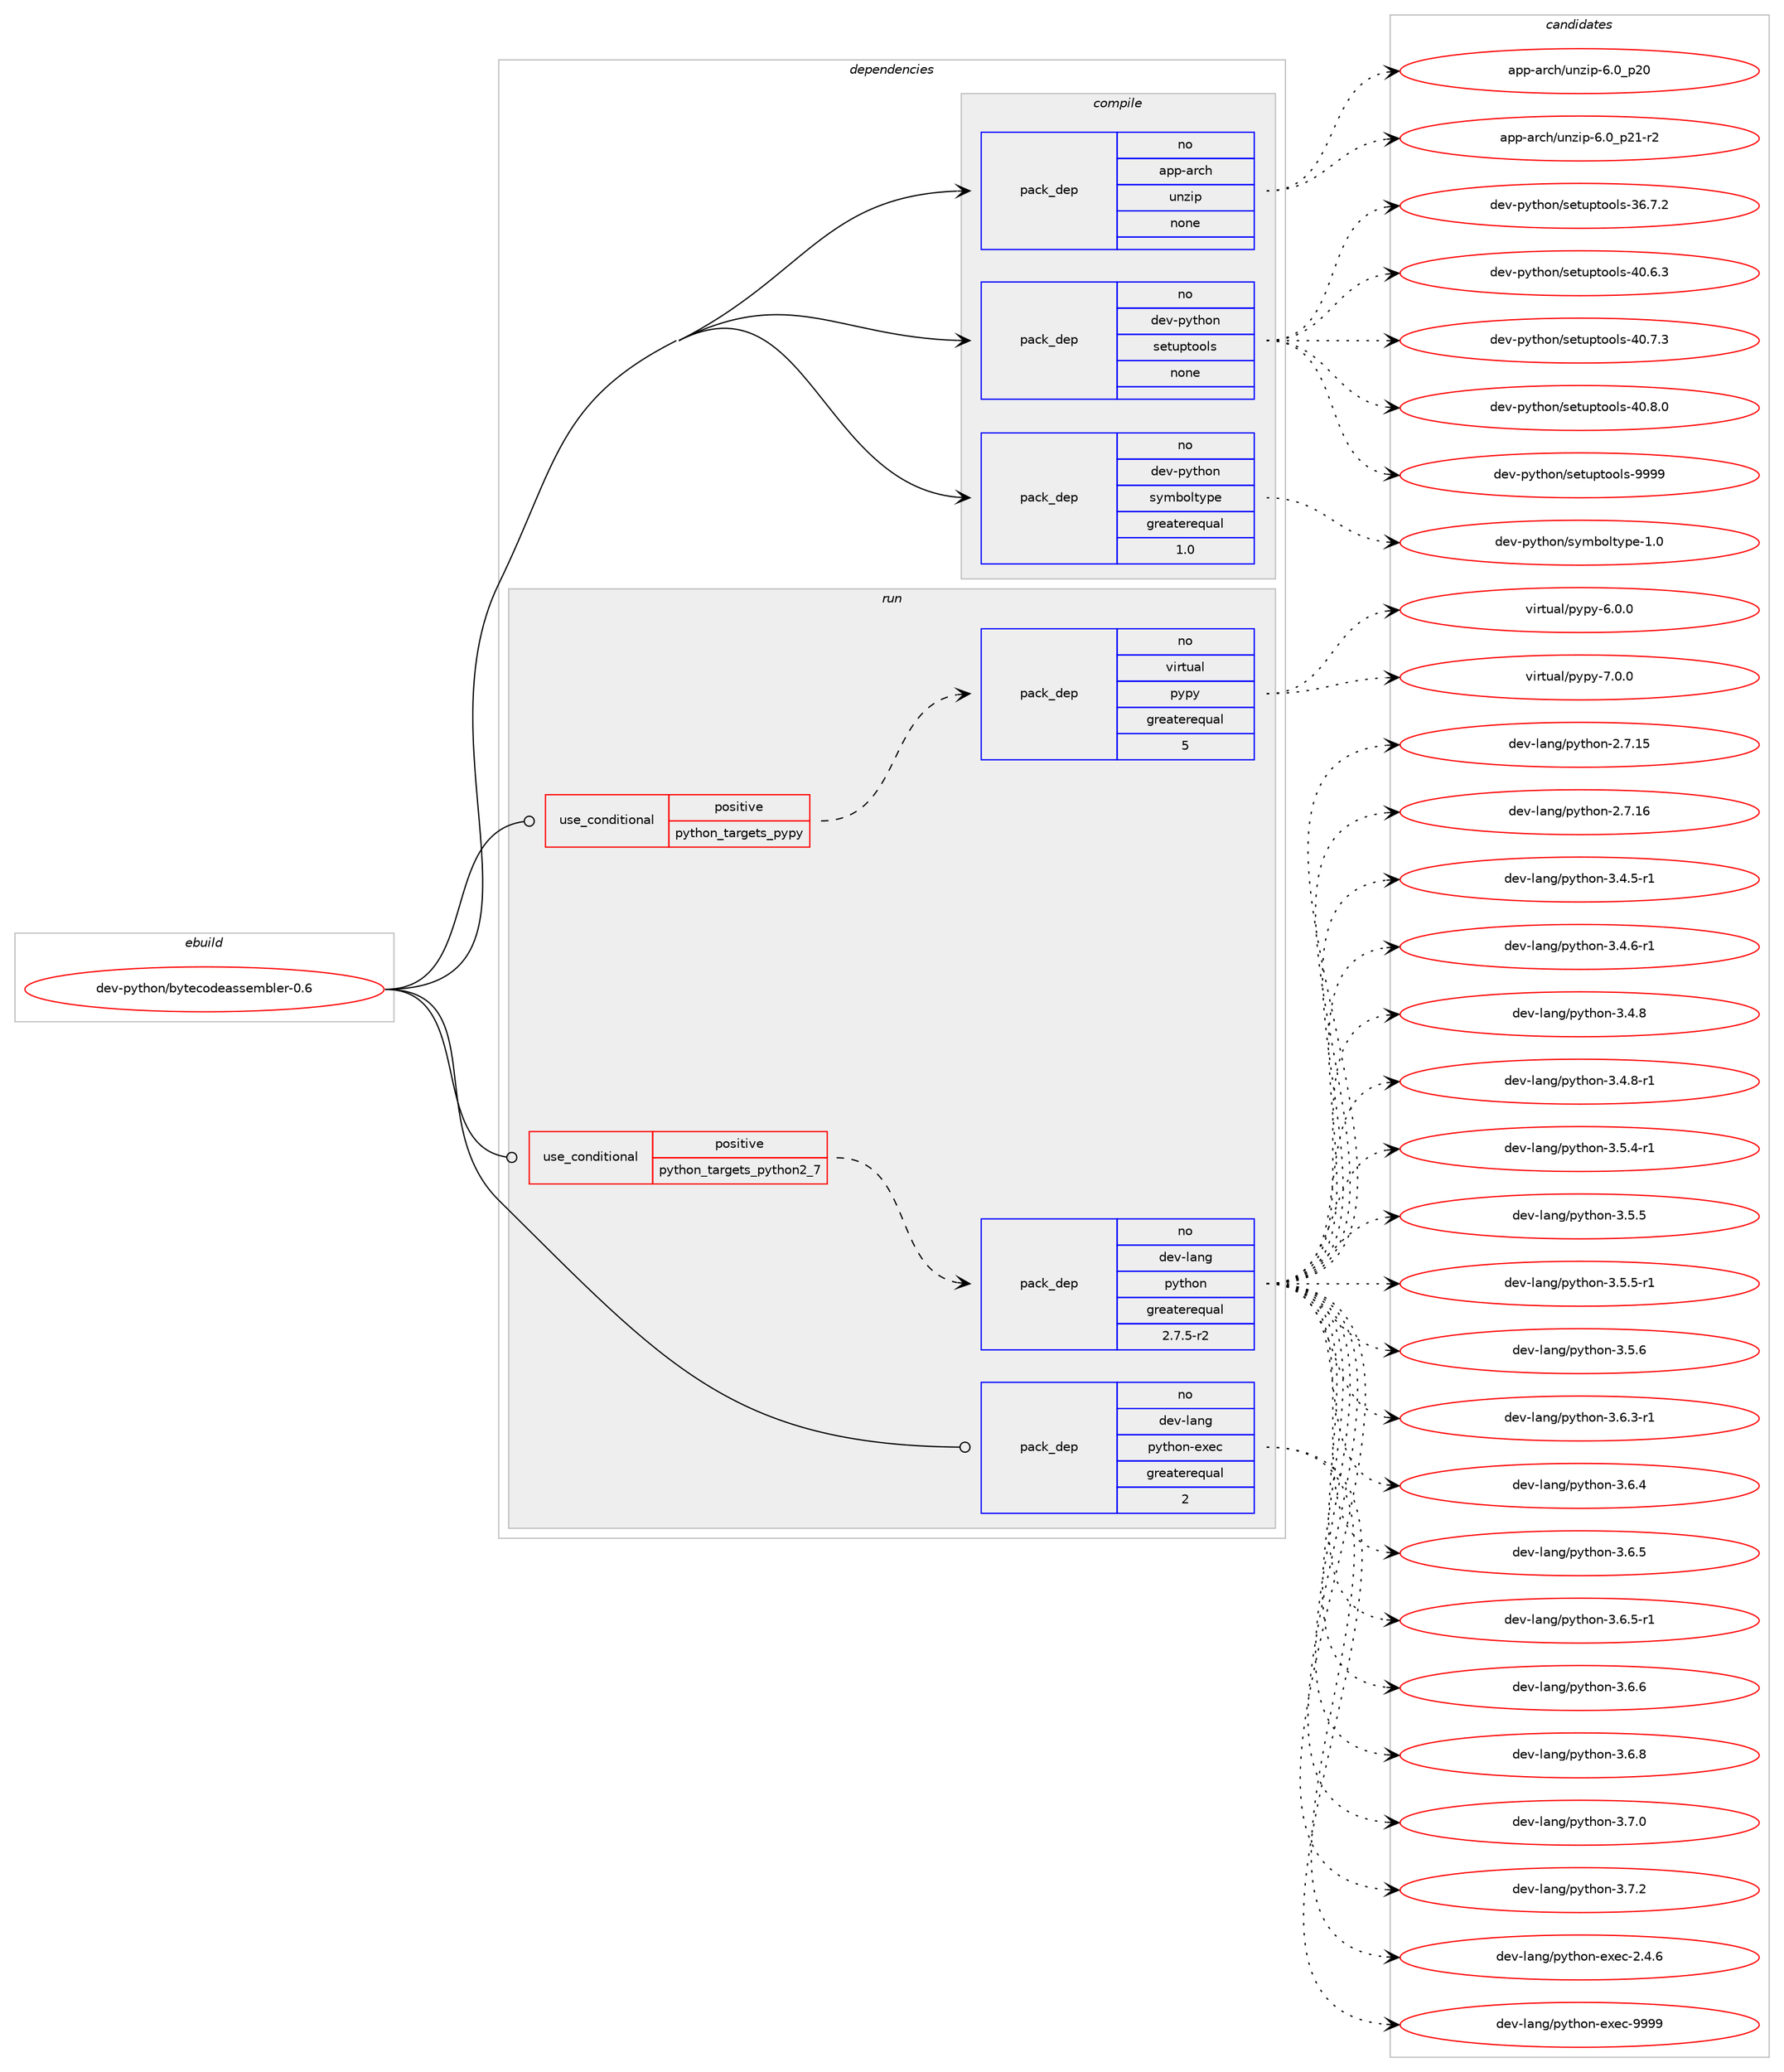 digraph prolog {

# *************
# Graph options
# *************

newrank=true;
concentrate=true;
compound=true;
graph [rankdir=LR,fontname=Helvetica,fontsize=10,ranksep=1.5];#, ranksep=2.5, nodesep=0.2];
edge  [arrowhead=vee];
node  [fontname=Helvetica,fontsize=10];

# **********
# The ebuild
# **********

subgraph cluster_leftcol {
color=gray;
rank=same;
label=<<i>ebuild</i>>;
id [label="dev-python/bytecodeassembler-0.6", color=red, width=4, href="../dev-python/bytecodeassembler-0.6.svg"];
}

# ****************
# The dependencies
# ****************

subgraph cluster_midcol {
color=gray;
label=<<i>dependencies</i>>;
subgraph cluster_compile {
fillcolor="#eeeeee";
style=filled;
label=<<i>compile</i>>;
subgraph pack1006942 {
dependency1402137 [label=<<TABLE BORDER="0" CELLBORDER="1" CELLSPACING="0" CELLPADDING="4" WIDTH="220"><TR><TD ROWSPAN="6" CELLPADDING="30">pack_dep</TD></TR><TR><TD WIDTH="110">no</TD></TR><TR><TD>app-arch</TD></TR><TR><TD>unzip</TD></TR><TR><TD>none</TD></TR><TR><TD></TD></TR></TABLE>>, shape=none, color=blue];
}
id:e -> dependency1402137:w [weight=20,style="solid",arrowhead="vee"];
subgraph pack1006943 {
dependency1402138 [label=<<TABLE BORDER="0" CELLBORDER="1" CELLSPACING="0" CELLPADDING="4" WIDTH="220"><TR><TD ROWSPAN="6" CELLPADDING="30">pack_dep</TD></TR><TR><TD WIDTH="110">no</TD></TR><TR><TD>dev-python</TD></TR><TR><TD>setuptools</TD></TR><TR><TD>none</TD></TR><TR><TD></TD></TR></TABLE>>, shape=none, color=blue];
}
id:e -> dependency1402138:w [weight=20,style="solid",arrowhead="vee"];
subgraph pack1006944 {
dependency1402139 [label=<<TABLE BORDER="0" CELLBORDER="1" CELLSPACING="0" CELLPADDING="4" WIDTH="220"><TR><TD ROWSPAN="6" CELLPADDING="30">pack_dep</TD></TR><TR><TD WIDTH="110">no</TD></TR><TR><TD>dev-python</TD></TR><TR><TD>symboltype</TD></TR><TR><TD>greaterequal</TD></TR><TR><TD>1.0</TD></TR></TABLE>>, shape=none, color=blue];
}
id:e -> dependency1402139:w [weight=20,style="solid",arrowhead="vee"];
}
subgraph cluster_compileandrun {
fillcolor="#eeeeee";
style=filled;
label=<<i>compile and run</i>>;
}
subgraph cluster_run {
fillcolor="#eeeeee";
style=filled;
label=<<i>run</i>>;
subgraph cond371962 {
dependency1402140 [label=<<TABLE BORDER="0" CELLBORDER="1" CELLSPACING="0" CELLPADDING="4"><TR><TD ROWSPAN="3" CELLPADDING="10">use_conditional</TD></TR><TR><TD>positive</TD></TR><TR><TD>python_targets_pypy</TD></TR></TABLE>>, shape=none, color=red];
subgraph pack1006945 {
dependency1402141 [label=<<TABLE BORDER="0" CELLBORDER="1" CELLSPACING="0" CELLPADDING="4" WIDTH="220"><TR><TD ROWSPAN="6" CELLPADDING="30">pack_dep</TD></TR><TR><TD WIDTH="110">no</TD></TR><TR><TD>virtual</TD></TR><TR><TD>pypy</TD></TR><TR><TD>greaterequal</TD></TR><TR><TD>5</TD></TR></TABLE>>, shape=none, color=blue];
}
dependency1402140:e -> dependency1402141:w [weight=20,style="dashed",arrowhead="vee"];
}
id:e -> dependency1402140:w [weight=20,style="solid",arrowhead="odot"];
subgraph cond371963 {
dependency1402142 [label=<<TABLE BORDER="0" CELLBORDER="1" CELLSPACING="0" CELLPADDING="4"><TR><TD ROWSPAN="3" CELLPADDING="10">use_conditional</TD></TR><TR><TD>positive</TD></TR><TR><TD>python_targets_python2_7</TD></TR></TABLE>>, shape=none, color=red];
subgraph pack1006946 {
dependency1402143 [label=<<TABLE BORDER="0" CELLBORDER="1" CELLSPACING="0" CELLPADDING="4" WIDTH="220"><TR><TD ROWSPAN="6" CELLPADDING="30">pack_dep</TD></TR><TR><TD WIDTH="110">no</TD></TR><TR><TD>dev-lang</TD></TR><TR><TD>python</TD></TR><TR><TD>greaterequal</TD></TR><TR><TD>2.7.5-r2</TD></TR></TABLE>>, shape=none, color=blue];
}
dependency1402142:e -> dependency1402143:w [weight=20,style="dashed",arrowhead="vee"];
}
id:e -> dependency1402142:w [weight=20,style="solid",arrowhead="odot"];
subgraph pack1006947 {
dependency1402144 [label=<<TABLE BORDER="0" CELLBORDER="1" CELLSPACING="0" CELLPADDING="4" WIDTH="220"><TR><TD ROWSPAN="6" CELLPADDING="30">pack_dep</TD></TR><TR><TD WIDTH="110">no</TD></TR><TR><TD>dev-lang</TD></TR><TR><TD>python-exec</TD></TR><TR><TD>greaterequal</TD></TR><TR><TD>2</TD></TR></TABLE>>, shape=none, color=blue];
}
id:e -> dependency1402144:w [weight=20,style="solid",arrowhead="odot"];
}
}

# **************
# The candidates
# **************

subgraph cluster_choices {
rank=same;
color=gray;
label=<<i>candidates</i>>;

subgraph choice1006942 {
color=black;
nodesep=1;
choice971121124597114991044711711012210511245544648951125048 [label="app-arch/unzip-6.0_p20", color=red, width=4,href="../app-arch/unzip-6.0_p20.svg"];
choice9711211245971149910447117110122105112455446489511250494511450 [label="app-arch/unzip-6.0_p21-r2", color=red, width=4,href="../app-arch/unzip-6.0_p21-r2.svg"];
dependency1402137:e -> choice971121124597114991044711711012210511245544648951125048:w [style=dotted,weight="100"];
dependency1402137:e -> choice9711211245971149910447117110122105112455446489511250494511450:w [style=dotted,weight="100"];
}
subgraph choice1006943 {
color=black;
nodesep=1;
choice100101118451121211161041111104711510111611711211611111110811545515446554650 [label="dev-python/setuptools-36.7.2", color=red, width=4,href="../dev-python/setuptools-36.7.2.svg"];
choice100101118451121211161041111104711510111611711211611111110811545524846544651 [label="dev-python/setuptools-40.6.3", color=red, width=4,href="../dev-python/setuptools-40.6.3.svg"];
choice100101118451121211161041111104711510111611711211611111110811545524846554651 [label="dev-python/setuptools-40.7.3", color=red, width=4,href="../dev-python/setuptools-40.7.3.svg"];
choice100101118451121211161041111104711510111611711211611111110811545524846564648 [label="dev-python/setuptools-40.8.0", color=red, width=4,href="../dev-python/setuptools-40.8.0.svg"];
choice10010111845112121116104111110471151011161171121161111111081154557575757 [label="dev-python/setuptools-9999", color=red, width=4,href="../dev-python/setuptools-9999.svg"];
dependency1402138:e -> choice100101118451121211161041111104711510111611711211611111110811545515446554650:w [style=dotted,weight="100"];
dependency1402138:e -> choice100101118451121211161041111104711510111611711211611111110811545524846544651:w [style=dotted,weight="100"];
dependency1402138:e -> choice100101118451121211161041111104711510111611711211611111110811545524846554651:w [style=dotted,weight="100"];
dependency1402138:e -> choice100101118451121211161041111104711510111611711211611111110811545524846564648:w [style=dotted,weight="100"];
dependency1402138:e -> choice10010111845112121116104111110471151011161171121161111111081154557575757:w [style=dotted,weight="100"];
}
subgraph choice1006944 {
color=black;
nodesep=1;
choice10010111845112121116104111110471151211099811110811612111210145494648 [label="dev-python/symboltype-1.0", color=red, width=4,href="../dev-python/symboltype-1.0.svg"];
dependency1402139:e -> choice10010111845112121116104111110471151211099811110811612111210145494648:w [style=dotted,weight="100"];
}
subgraph choice1006945 {
color=black;
nodesep=1;
choice1181051141161179710847112121112121455446484648 [label="virtual/pypy-6.0.0", color=red, width=4,href="../virtual/pypy-6.0.0.svg"];
choice1181051141161179710847112121112121455546484648 [label="virtual/pypy-7.0.0", color=red, width=4,href="../virtual/pypy-7.0.0.svg"];
dependency1402141:e -> choice1181051141161179710847112121112121455446484648:w [style=dotted,weight="100"];
dependency1402141:e -> choice1181051141161179710847112121112121455546484648:w [style=dotted,weight="100"];
}
subgraph choice1006946 {
color=black;
nodesep=1;
choice10010111845108971101034711212111610411111045504655464953 [label="dev-lang/python-2.7.15", color=red, width=4,href="../dev-lang/python-2.7.15.svg"];
choice10010111845108971101034711212111610411111045504655464954 [label="dev-lang/python-2.7.16", color=red, width=4,href="../dev-lang/python-2.7.16.svg"];
choice1001011184510897110103471121211161041111104551465246534511449 [label="dev-lang/python-3.4.5-r1", color=red, width=4,href="../dev-lang/python-3.4.5-r1.svg"];
choice1001011184510897110103471121211161041111104551465246544511449 [label="dev-lang/python-3.4.6-r1", color=red, width=4,href="../dev-lang/python-3.4.6-r1.svg"];
choice100101118451089711010347112121116104111110455146524656 [label="dev-lang/python-3.4.8", color=red, width=4,href="../dev-lang/python-3.4.8.svg"];
choice1001011184510897110103471121211161041111104551465246564511449 [label="dev-lang/python-3.4.8-r1", color=red, width=4,href="../dev-lang/python-3.4.8-r1.svg"];
choice1001011184510897110103471121211161041111104551465346524511449 [label="dev-lang/python-3.5.4-r1", color=red, width=4,href="../dev-lang/python-3.5.4-r1.svg"];
choice100101118451089711010347112121116104111110455146534653 [label="dev-lang/python-3.5.5", color=red, width=4,href="../dev-lang/python-3.5.5.svg"];
choice1001011184510897110103471121211161041111104551465346534511449 [label="dev-lang/python-3.5.5-r1", color=red, width=4,href="../dev-lang/python-3.5.5-r1.svg"];
choice100101118451089711010347112121116104111110455146534654 [label="dev-lang/python-3.5.6", color=red, width=4,href="../dev-lang/python-3.5.6.svg"];
choice1001011184510897110103471121211161041111104551465446514511449 [label="dev-lang/python-3.6.3-r1", color=red, width=4,href="../dev-lang/python-3.6.3-r1.svg"];
choice100101118451089711010347112121116104111110455146544652 [label="dev-lang/python-3.6.4", color=red, width=4,href="../dev-lang/python-3.6.4.svg"];
choice100101118451089711010347112121116104111110455146544653 [label="dev-lang/python-3.6.5", color=red, width=4,href="../dev-lang/python-3.6.5.svg"];
choice1001011184510897110103471121211161041111104551465446534511449 [label="dev-lang/python-3.6.5-r1", color=red, width=4,href="../dev-lang/python-3.6.5-r1.svg"];
choice100101118451089711010347112121116104111110455146544654 [label="dev-lang/python-3.6.6", color=red, width=4,href="../dev-lang/python-3.6.6.svg"];
choice100101118451089711010347112121116104111110455146544656 [label="dev-lang/python-3.6.8", color=red, width=4,href="../dev-lang/python-3.6.8.svg"];
choice100101118451089711010347112121116104111110455146554648 [label="dev-lang/python-3.7.0", color=red, width=4,href="../dev-lang/python-3.7.0.svg"];
choice100101118451089711010347112121116104111110455146554650 [label="dev-lang/python-3.7.2", color=red, width=4,href="../dev-lang/python-3.7.2.svg"];
dependency1402143:e -> choice10010111845108971101034711212111610411111045504655464953:w [style=dotted,weight="100"];
dependency1402143:e -> choice10010111845108971101034711212111610411111045504655464954:w [style=dotted,weight="100"];
dependency1402143:e -> choice1001011184510897110103471121211161041111104551465246534511449:w [style=dotted,weight="100"];
dependency1402143:e -> choice1001011184510897110103471121211161041111104551465246544511449:w [style=dotted,weight="100"];
dependency1402143:e -> choice100101118451089711010347112121116104111110455146524656:w [style=dotted,weight="100"];
dependency1402143:e -> choice1001011184510897110103471121211161041111104551465246564511449:w [style=dotted,weight="100"];
dependency1402143:e -> choice1001011184510897110103471121211161041111104551465346524511449:w [style=dotted,weight="100"];
dependency1402143:e -> choice100101118451089711010347112121116104111110455146534653:w [style=dotted,weight="100"];
dependency1402143:e -> choice1001011184510897110103471121211161041111104551465346534511449:w [style=dotted,weight="100"];
dependency1402143:e -> choice100101118451089711010347112121116104111110455146534654:w [style=dotted,weight="100"];
dependency1402143:e -> choice1001011184510897110103471121211161041111104551465446514511449:w [style=dotted,weight="100"];
dependency1402143:e -> choice100101118451089711010347112121116104111110455146544652:w [style=dotted,weight="100"];
dependency1402143:e -> choice100101118451089711010347112121116104111110455146544653:w [style=dotted,weight="100"];
dependency1402143:e -> choice1001011184510897110103471121211161041111104551465446534511449:w [style=dotted,weight="100"];
dependency1402143:e -> choice100101118451089711010347112121116104111110455146544654:w [style=dotted,weight="100"];
dependency1402143:e -> choice100101118451089711010347112121116104111110455146544656:w [style=dotted,weight="100"];
dependency1402143:e -> choice100101118451089711010347112121116104111110455146554648:w [style=dotted,weight="100"];
dependency1402143:e -> choice100101118451089711010347112121116104111110455146554650:w [style=dotted,weight="100"];
}
subgraph choice1006947 {
color=black;
nodesep=1;
choice1001011184510897110103471121211161041111104510112010199455046524654 [label="dev-lang/python-exec-2.4.6", color=red, width=4,href="../dev-lang/python-exec-2.4.6.svg"];
choice10010111845108971101034711212111610411111045101120101994557575757 [label="dev-lang/python-exec-9999", color=red, width=4,href="../dev-lang/python-exec-9999.svg"];
dependency1402144:e -> choice1001011184510897110103471121211161041111104510112010199455046524654:w [style=dotted,weight="100"];
dependency1402144:e -> choice10010111845108971101034711212111610411111045101120101994557575757:w [style=dotted,weight="100"];
}
}

}
